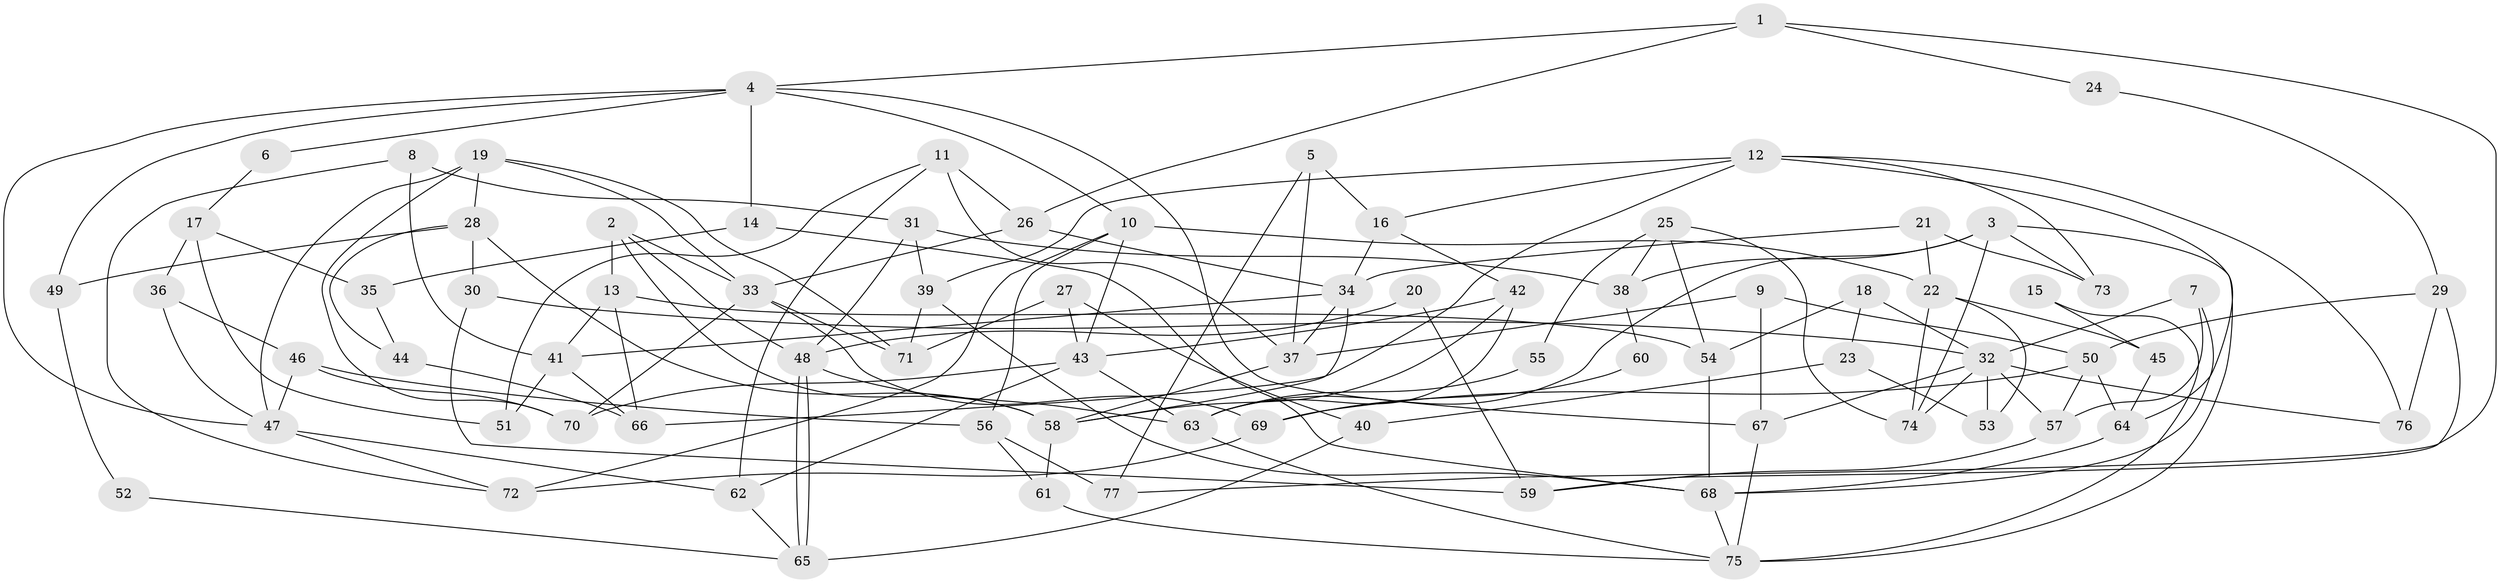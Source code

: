 // coarse degree distribution, {5: 0.1935483870967742, 10: 0.06451612903225806, 9: 0.06451612903225806, 7: 0.12903225806451613, 2: 0.16129032258064516, 6: 0.0967741935483871, 8: 0.06451612903225806, 4: 0.16129032258064516, 3: 0.06451612903225806}
// Generated by graph-tools (version 1.1) at 2025/50/03/04/25 22:50:54]
// undirected, 77 vertices, 154 edges
graph export_dot {
  node [color=gray90,style=filled];
  1;
  2;
  3;
  4;
  5;
  6;
  7;
  8;
  9;
  10;
  11;
  12;
  13;
  14;
  15;
  16;
  17;
  18;
  19;
  20;
  21;
  22;
  23;
  24;
  25;
  26;
  27;
  28;
  29;
  30;
  31;
  32;
  33;
  34;
  35;
  36;
  37;
  38;
  39;
  40;
  41;
  42;
  43;
  44;
  45;
  46;
  47;
  48;
  49;
  50;
  51;
  52;
  53;
  54;
  55;
  56;
  57;
  58;
  59;
  60;
  61;
  62;
  63;
  64;
  65;
  66;
  67;
  68;
  69;
  70;
  71;
  72;
  73;
  74;
  75;
  76;
  77;
  1 -- 4;
  1 -- 77;
  1 -- 24;
  1 -- 26;
  2 -- 33;
  2 -- 48;
  2 -- 13;
  2 -- 58;
  3 -- 74;
  3 -- 75;
  3 -- 38;
  3 -- 63;
  3 -- 73;
  4 -- 10;
  4 -- 67;
  4 -- 6;
  4 -- 14;
  4 -- 47;
  4 -- 49;
  5 -- 16;
  5 -- 37;
  5 -- 77;
  6 -- 17;
  7 -- 68;
  7 -- 57;
  7 -- 32;
  8 -- 41;
  8 -- 72;
  8 -- 31;
  9 -- 67;
  9 -- 37;
  9 -- 50;
  10 -- 56;
  10 -- 43;
  10 -- 22;
  10 -- 72;
  11 -- 26;
  11 -- 62;
  11 -- 37;
  11 -- 51;
  12 -- 39;
  12 -- 16;
  12 -- 64;
  12 -- 66;
  12 -- 73;
  12 -- 76;
  13 -- 66;
  13 -- 41;
  13 -- 54;
  14 -- 35;
  14 -- 68;
  15 -- 75;
  15 -- 45;
  16 -- 42;
  16 -- 34;
  17 -- 51;
  17 -- 36;
  17 -- 35;
  18 -- 23;
  18 -- 32;
  18 -- 54;
  19 -- 33;
  19 -- 47;
  19 -- 28;
  19 -- 70;
  19 -- 71;
  20 -- 48;
  20 -- 59;
  21 -- 34;
  21 -- 73;
  21 -- 22;
  22 -- 45;
  22 -- 53;
  22 -- 74;
  23 -- 53;
  23 -- 40;
  24 -- 29;
  25 -- 74;
  25 -- 54;
  25 -- 38;
  25 -- 55;
  26 -- 34;
  26 -- 33;
  27 -- 71;
  27 -- 43;
  27 -- 40;
  28 -- 58;
  28 -- 30;
  28 -- 44;
  28 -- 49;
  29 -- 50;
  29 -- 59;
  29 -- 76;
  30 -- 32;
  30 -- 59;
  31 -- 38;
  31 -- 39;
  31 -- 48;
  32 -- 76;
  32 -- 53;
  32 -- 57;
  32 -- 67;
  32 -- 74;
  33 -- 71;
  33 -- 69;
  33 -- 70;
  34 -- 58;
  34 -- 37;
  34 -- 41;
  35 -- 44;
  36 -- 46;
  36 -- 47;
  37 -- 58;
  38 -- 60;
  39 -- 68;
  39 -- 71;
  40 -- 65;
  41 -- 51;
  41 -- 66;
  42 -- 63;
  42 -- 43;
  42 -- 58;
  43 -- 63;
  43 -- 70;
  43 -- 62;
  44 -- 66;
  45 -- 64;
  46 -- 70;
  46 -- 47;
  46 -- 56;
  47 -- 72;
  47 -- 62;
  48 -- 65;
  48 -- 65;
  48 -- 63;
  49 -- 52;
  50 -- 64;
  50 -- 57;
  50 -- 69;
  52 -- 65;
  54 -- 68;
  55 -- 63;
  56 -- 61;
  56 -- 77;
  57 -- 59;
  58 -- 61;
  60 -- 69;
  61 -- 75;
  62 -- 65;
  63 -- 75;
  64 -- 68;
  67 -- 75;
  68 -- 75;
  69 -- 72;
}
